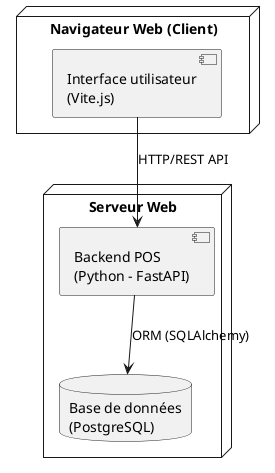 @startuml deployment-pos

node "Navigateur Web (Client)" {
  component "Interface utilisateur\n(Vite.js)"
}

node "Serveur Web" {
  component "Backend POS\n(Python - FastAPI)"
  database "Base de données\n(PostgreSQL)" as DB
}

"Interface utilisateur\n(Vite.js)" --> "Backend POS\n(Python - FastAPI)" : HTTP/REST API
"Backend POS\n(Python - FastAPI)" --> DB : ORM (SQLAlchemy)

@enduml
